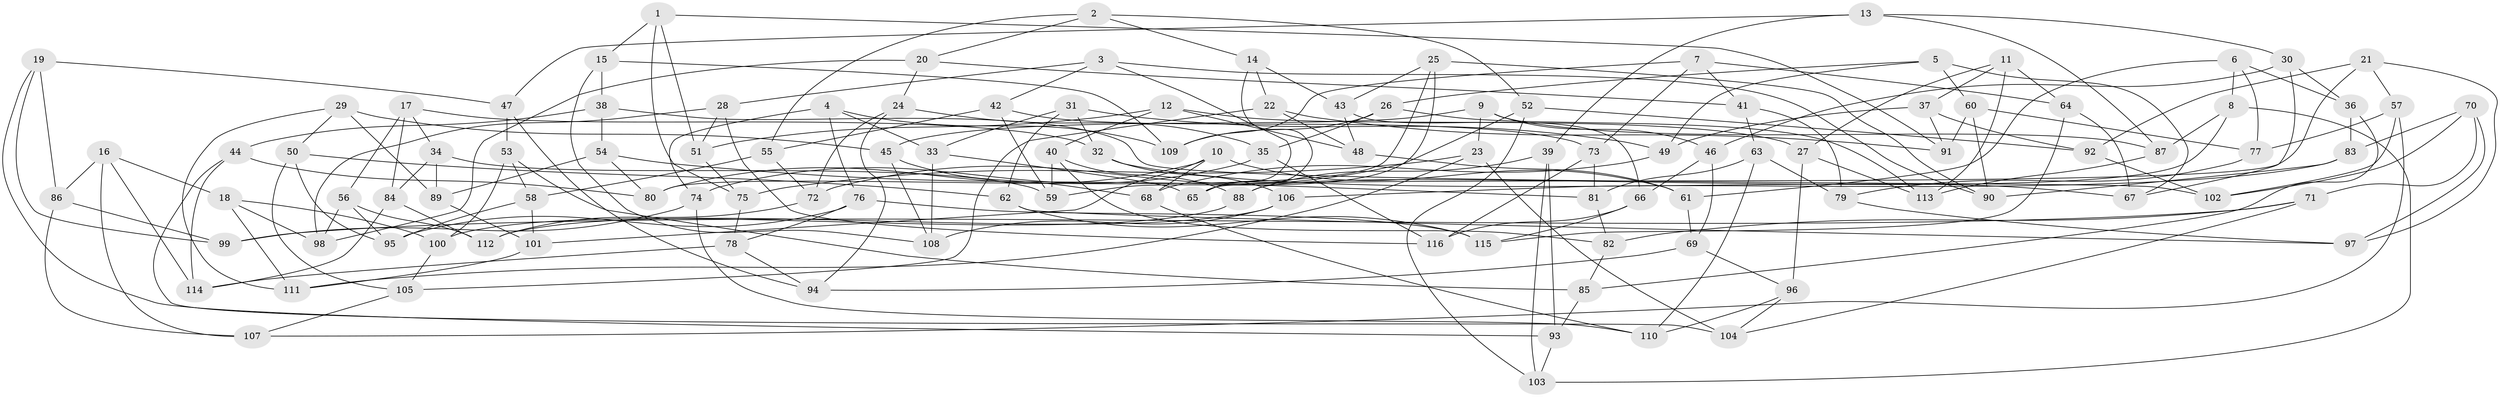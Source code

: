 // coarse degree distribution, {5: 0.17647058823529413, 8: 0.14705882352941177, 10: 0.11764705882352941, 14: 0.029411764705882353, 13: 0.029411764705882353, 11: 0.058823529411764705, 9: 0.08823529411764706, 6: 0.14705882352941177, 4: 0.11764705882352941, 12: 0.029411764705882353, 3: 0.058823529411764705}
// Generated by graph-tools (version 1.1) at 2025/20/03/04/25 18:20:53]
// undirected, 116 vertices, 232 edges
graph export_dot {
graph [start="1"]
  node [color=gray90,style=filled];
  1;
  2;
  3;
  4;
  5;
  6;
  7;
  8;
  9;
  10;
  11;
  12;
  13;
  14;
  15;
  16;
  17;
  18;
  19;
  20;
  21;
  22;
  23;
  24;
  25;
  26;
  27;
  28;
  29;
  30;
  31;
  32;
  33;
  34;
  35;
  36;
  37;
  38;
  39;
  40;
  41;
  42;
  43;
  44;
  45;
  46;
  47;
  48;
  49;
  50;
  51;
  52;
  53;
  54;
  55;
  56;
  57;
  58;
  59;
  60;
  61;
  62;
  63;
  64;
  65;
  66;
  67;
  68;
  69;
  70;
  71;
  72;
  73;
  74;
  75;
  76;
  77;
  78;
  79;
  80;
  81;
  82;
  83;
  84;
  85;
  86;
  87;
  88;
  89;
  90;
  91;
  92;
  93;
  94;
  95;
  96;
  97;
  98;
  99;
  100;
  101;
  102;
  103;
  104;
  105;
  106;
  107;
  108;
  109;
  110;
  111;
  112;
  113;
  114;
  115;
  116;
  1 -- 75;
  1 -- 51;
  1 -- 91;
  1 -- 15;
  2 -- 52;
  2 -- 55;
  2 -- 20;
  2 -- 14;
  3 -- 42;
  3 -- 65;
  3 -- 28;
  3 -- 90;
  4 -- 33;
  4 -- 109;
  4 -- 74;
  4 -- 76;
  5 -- 67;
  5 -- 26;
  5 -- 49;
  5 -- 60;
  6 -- 77;
  6 -- 8;
  6 -- 61;
  6 -- 36;
  7 -- 41;
  7 -- 73;
  7 -- 109;
  7 -- 64;
  8 -- 103;
  8 -- 88;
  8 -- 87;
  9 -- 45;
  9 -- 87;
  9 -- 46;
  9 -- 23;
  10 -- 80;
  10 -- 101;
  10 -- 61;
  10 -- 68;
  11 -- 27;
  11 -- 64;
  11 -- 113;
  11 -- 37;
  12 -- 48;
  12 -- 40;
  12 -- 27;
  12 -- 51;
  13 -- 87;
  13 -- 47;
  13 -- 30;
  13 -- 39;
  14 -- 43;
  14 -- 65;
  14 -- 22;
  15 -- 108;
  15 -- 109;
  15 -- 38;
  16 -- 18;
  16 -- 86;
  16 -- 114;
  16 -- 107;
  17 -- 84;
  17 -- 56;
  17 -- 32;
  17 -- 34;
  18 -- 98;
  18 -- 111;
  18 -- 100;
  19 -- 86;
  19 -- 93;
  19 -- 99;
  19 -- 47;
  20 -- 41;
  20 -- 24;
  20 -- 98;
  21 -- 65;
  21 -- 57;
  21 -- 97;
  21 -- 92;
  22 -- 91;
  22 -- 105;
  22 -- 48;
  23 -- 104;
  23 -- 75;
  23 -- 111;
  24 -- 94;
  24 -- 72;
  24 -- 35;
  25 -- 90;
  25 -- 80;
  25 -- 59;
  25 -- 43;
  26 -- 113;
  26 -- 35;
  26 -- 109;
  27 -- 96;
  27 -- 113;
  28 -- 116;
  28 -- 51;
  28 -- 98;
  29 -- 45;
  29 -- 111;
  29 -- 50;
  29 -- 89;
  30 -- 46;
  30 -- 67;
  30 -- 36;
  31 -- 32;
  31 -- 62;
  31 -- 33;
  31 -- 49;
  32 -- 106;
  32 -- 67;
  33 -- 65;
  33 -- 108;
  34 -- 59;
  34 -- 84;
  34 -- 89;
  35 -- 74;
  35 -- 116;
  36 -- 85;
  36 -- 83;
  37 -- 92;
  37 -- 49;
  37 -- 91;
  38 -- 54;
  38 -- 102;
  38 -- 44;
  39 -- 93;
  39 -- 103;
  39 -- 88;
  40 -- 88;
  40 -- 82;
  40 -- 59;
  41 -- 79;
  41 -- 63;
  42 -- 73;
  42 -- 59;
  42 -- 55;
  43 -- 66;
  43 -- 48;
  44 -- 114;
  44 -- 80;
  44 -- 104;
  45 -- 108;
  45 -- 68;
  46 -- 66;
  46 -- 69;
  47 -- 94;
  47 -- 53;
  48 -- 61;
  49 -- 68;
  50 -- 95;
  50 -- 105;
  50 -- 62;
  51 -- 75;
  52 -- 72;
  52 -- 103;
  52 -- 92;
  53 -- 58;
  53 -- 85;
  53 -- 100;
  54 -- 81;
  54 -- 80;
  54 -- 89;
  55 -- 58;
  55 -- 72;
  56 -- 98;
  56 -- 95;
  56 -- 112;
  57 -- 107;
  57 -- 77;
  57 -- 102;
  58 -- 101;
  58 -- 95;
  60 -- 91;
  60 -- 77;
  60 -- 90;
  61 -- 69;
  62 -- 115;
  62 -- 97;
  63 -- 79;
  63 -- 81;
  63 -- 110;
  64 -- 67;
  64 -- 115;
  66 -- 116;
  66 -- 115;
  68 -- 110;
  69 -- 96;
  69 -- 94;
  70 -- 102;
  70 -- 71;
  70 -- 83;
  70 -- 97;
  71 -- 104;
  71 -- 99;
  71 -- 82;
  72 -- 112;
  73 -- 81;
  73 -- 116;
  74 -- 110;
  74 -- 99;
  75 -- 78;
  76 -- 115;
  76 -- 78;
  76 -- 95;
  77 -- 79;
  78 -- 94;
  78 -- 114;
  79 -- 97;
  81 -- 82;
  82 -- 85;
  83 -- 106;
  83 -- 90;
  84 -- 112;
  84 -- 114;
  85 -- 93;
  86 -- 107;
  86 -- 99;
  87 -- 113;
  88 -- 100;
  89 -- 101;
  92 -- 102;
  93 -- 103;
  96 -- 110;
  96 -- 104;
  100 -- 105;
  101 -- 111;
  105 -- 107;
  106 -- 108;
  106 -- 112;
}

